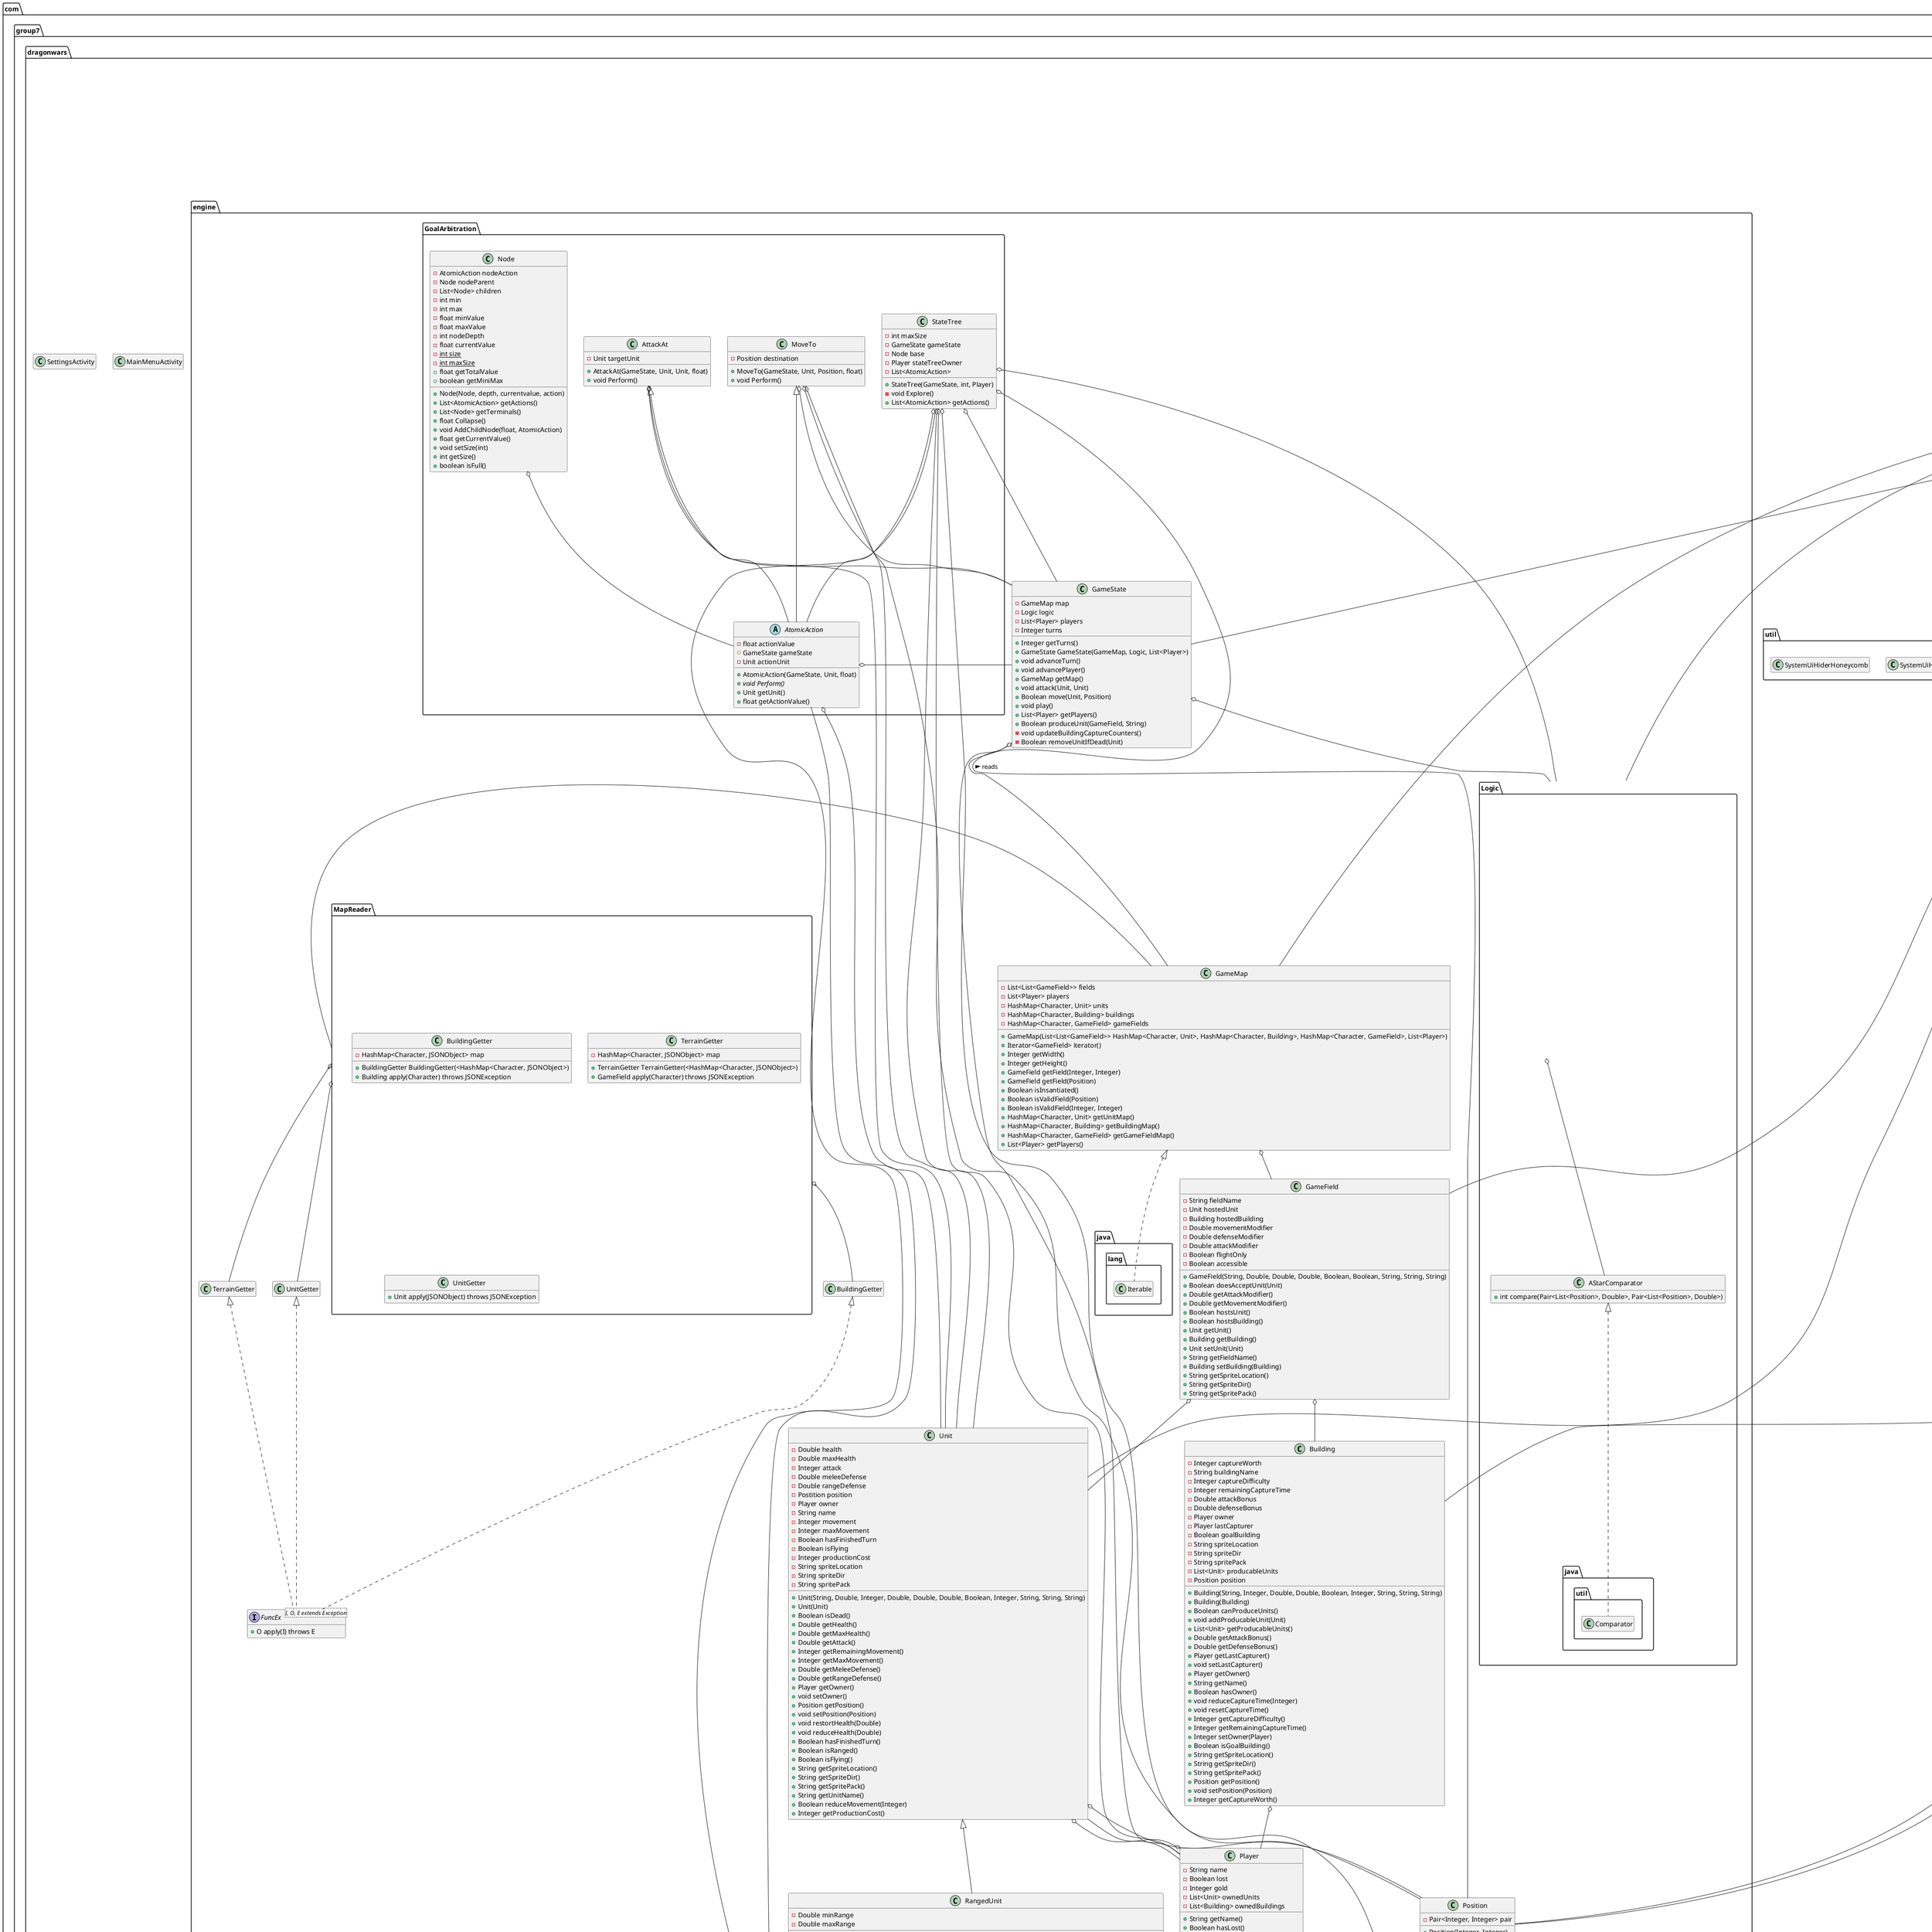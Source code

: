 @startuml

package android.app #DDDDDD {
      class Activity
}

package android.util #DDDDDD {
      class AttributeSet
      class Log
      interface AttributeSet
}

package android.view #DDDDDD {
      class GestureDetector
      class Window
      class WindowManager
      class MotionEvent
      interface SurfaceHolder
      
      namespace GestureDetector {
            interface OnDoubleTapListener
            interface OnGestureListener
      }

      namespace SurfaceHolder {
            interface Callback
      }

      namespace WindowManager {
            class LayoutParams
      }
}

package android.widget #DDDDDD {
      class Toast
}

package android.graphics #DDDDDD {
      class Bitmap
      class Paint
      class Canvas
      class RectF
      class Rect

      namespace Paint {
            enum Style
      }
}

package android.os #DDDDDD {
      class Bundle
}

package android.content #DDDDDD {
      class Context
}

package android.content.res #DDDDDD {
      class Configuration
}

package com.group7.dragonwars {
      GameActivity <|-- android.app.Activity
      GameActivity o-- android.os.Bundle
      GameActivity o-- android.view.Window
      GameActivity o-- android.view.WindowManager.LayoutParams
      GameActivity o-- com.group7.dragonwars.util.SystemUiHider      

      class GameActivity {
            -String TAG {static}
            -Integer orientation
            -Boolean orientationChanged
            +void onCreate(Bundle)
      }


      class MainMenuActivity
      class SettingsActivity

      namespace GameActivity {
            GameView <|-- android.view.SurfaceView
            GameView <|.. android.view.SurfaceHolder
            GameView <|.. android.view.SurfaceHolder.Callback
            GameView <|.. android.view.GestureDetector
            GameView <|.. android.view.GestureDetector.OnGestureListener
            GameView <|.. android.view.GestureDetector.OnDoubleTapListener
            GameView o-- android.graphics.Bitmap
            GameView o-- com.group7.dragonwars.engine.GameState
            GameView o-- com.group7.dragonwars.engine.Logic
            GameView o-- com.group7.dragonwars.engine.GameMap
            GameView o-- com.group7.dragonwars.engine.Position
            GameView o-- com.group7.dragonwars.GameActivity.FloatPair
            GameView o-- android.view.GestureDetector
            GameView o-- com.group7.dragonwars.GameActivity.DrawingThread
            GameView o-- android.graphics.Paint
            GameView o-- android.content.Context
            GameView o-- java.util.HashMap
            GameView o-- java.util.ArrayList
            GameView o-- com.group7.dragonwars.engine.GameField
            GameView o-- com.group7.dragonwars.engine.Unit
            GameView o-- com.group7.dragonwars.engine.Building
            GameView o-- com.group7.dragonwars.engine.Position
            GameView o-- org.json.JSONException
            GameView o-- android.util.AttributeSet
            GameView o-- java.util.Map.Entry
            GameView o-- android.graphics.Paint.Style
            GameView o-- java.io.BufferedReader
            GameView o-- java.io.InputStreamReader
            GameView o-- java.io.FileNotFoundException
            GameView o-- java.io.IOException
            GameView o-- java.lang.InterruptedException
            GameView o-- android.graphics.RectF
            GameView o-- android.graphics.Rect            
            GameView o-- android.graphics.Canvas
            GameView o-- android.content.res.Configuration
            GameView o-- android.view.MotionEvent
            
            DrawingThread <|-- java.lang.Thread
            DrawingThread o-- android.graphics.Canvas
            DrawingThread o-- android.view.SurfaceHolder
            DrawingThread o-- android.content.Context
            DrawingThread o-- GameView
            
            FloatPair o-- com.group7.dragonwars.engine.Pair

            class GameView {
                  -String TAG
                  -Bitmap bm
                  -GameState state
                  -Logic logic
                  -GameMap map
                  -Position selected
                  -FloatPair scroll_offset
                  -GestureDetector gesture_detector
                  -DrawingThread dt
                  -Paint circle_paint
                  -Paint move_high_paint
                  -boolean unit_selected
                  -Context context
                  -HashMap<String, HashMap<String, Bitmap>> graphics
                  -Integer orientation
                  -int tilesize
                  -GameField lastField
                  -Unit lastUnit
                  -List<Position> lastDestinations
                  +GameView(Context, AttributeSet)
                  -List<String> readFile(int)
                  +void setMap(GameMap)
                  +void surfaceChanged(SurfaceHolder, int, int, int)
                  +void surfaceCreated(SurfaceHolder)
                  +void surfaceDestrayed(SurfaceHolder)
                  +boolean onTouchEvent(MotionEvent)
                  +RectF getSquare()
                  +void doDraw(Canvas)
                  +float getMapDrawWidth()
                  +float getMapDrawHeight()
                  +void drawInfoBox(Canvas, Unit, GameField, boolean)
                  +boolean onDown(MotionEvent)
                  +boolean onFling(MotionEvent, MotionEvent, float, float)
                  +void onLongPress(MotionEvent)
                  +void onShowPress(MotionEvent)
                  +boolean onSingleTapUp(MotionEvent)
                  +boolean onDoubleTap(MotionEvent)
                  +boolean onDoubleTapEvent(MotionEvent)
                  +boolean onSingleTapConfirmed(MotionEvent)
                  +boolean onScroll(MotionEvent, MotionEvent, float, float)
            }

            class DrawingThread {
                  -boolean run
                  -Canvas canvas
                  -SurfaceHolder surfaceHolder
                  -Context context
                  -GameView gview
                  +DrawingThread(SurfaceHolder, Context, GameView)
                  -void setRunning(boolean)
                  +void run()
            }

            class FloatPair {
                  -Pair<Float, Float> pair
                  +FloatPair(Float, Float)
                  +Float getX()
                  +Float getY
            }
      }
}

package com.group7.dragonwars.util {
      class SystemUiHiderBase
      class SystemUiHiderHoneycomb
      class SystemUiHider
}

package com.group7.dragonwars.engine.GoalArbitration {
      AtomicAction o-- com.group7.dragonwars.engine.GameState
      AtomicAction o-- com.group7.dragonwars.engine.Unit
      AttackAt o-- com.group7.dragonwars.engine.GameState
      AttackAt o-- com.group7.dragonwars.engine.Unit
      AttackAt <|-- AtomicAction
      MoveTo o-- com.group7.dragonwars.engine.GameState
      MoveTo o-- com.group7.dragonwars.engine.Position
      MoveTo o-- com.group7.dragonwars.engine.Unit
      MoveTo <|-- AtomicAction      
      Node o-- AtomicAction
      StateTree o-- com.group7.dragonwars.engine.GameState
      StateTree o-- com.group7.dragonwars.engine.Logic
      StateTree o-- com.group7.dragonwars.engine.Pair
      StateTree o-- com.group7.dragonwars.engine.Player
      StateTree o-- com.group7.dragonwars.engine.Position
      StateTree o-- com.group7.dragonwars.engine.Unit
      StateTree o-- AtomicAction

      abstract class AtomicAction {
            -float actionValue
            #GameState gameState
            -Unit actionUnit
            +AtomicAction(GameState, Unit, float)
            +void Perform() {abstract}
            +Unit getUnit()
            +float getActionValue()
      }

      class AttackAt {
            -Unit targetUnit
            +AttackAt(GameState, Unit, Unit, float)
            +void Perform()
      }

      class MoveTo {
            -Position destination
            +MoveTo(GameState, Unit, Position, float)
            +void Perform()
      }

      class Node {
            -AtomicAction nodeAction
            -Node nodeParent
            -List<Node> children
            -int min
            -int max
            -float minValue
            -float maxValue
            -int nodeDepth
            -float currentValue
            -int size {static}
            -int maxSize {static}
            +Node(Node, depth, currentvalue, action)
            +List<AtomicAction> getActions()
            +List<Node> getTerminals()
            +float Collapse()
            +void AddChildNode(float, AtomicAction)
            +float getTotalValue
            +float getCurrentValue()
            +boolean getMiniMax
            +void setSize(int)
            +int getSize()
            +boolean isFull()
      }

      class StateTree {
            -int maxSize
            -GameState gameState
            -Node base
            -Player stateTreeOwner
            -List<AtomicAction>
            +StateTree(GameState, int, Player)
            -void Explore()
            +List<AtomicAction> getActions()
      }

      
}

package com.group7.dragonwars.engine {
      GameState o-- GameMap
      GameState o-- Logic
      GameState o-- Player
      Building o-- Player
      MapReader - GameMap : reads >
      GameMap o-- GameField
      GameMap <|.. java.lang.Iterable
      GameField o-- Building
      GameField o-- Unit
      Position o-- Pair
      Unit o-- Position
      Unit o-- Player
      Player o-- Unit
      Player <|-- PlayerAI
      PlayerAI o-- com.group7.dragonwars.engine.GoalArbitration.AtomicAction
      PlayerAI o-- com.group7.dragonwars.engine.GoalArbitration.StateTree
      Unit <|-- RangedUnit
      BuildingGetter <|.. FuncEx
      UnitGetter <|.. FuncEx
      TerrainGetter <|.. FuncEx

      class GameState {
            -GameMap map
            -Logic logic
            -List<Player> players
            -Integer turns
            +Integer getTurns()
            +GameState GameState(GameMap, Logic, List<Player>)
            +void advanceTurn()
            +void advancePlayer()
            +GameMap getMap()
            +void attack(Unit, Unit)
            +Boolean move(Unit, Position)
            +void play()
            +List<Player> getPlayers()
            +Boolean produceUnit(GameField, String)
            -void updateBuildingCaptureCounters()
            -Boolean removeUnitIfDead(Unit)
      }

      class GameMap {
            -List<List<GameField>> fields
            -List<Player> players
            -HashMap<Character, Unit> units
            -HashMap<Character, Building> buildings
            -HashMap<Character, GameField> gameFields
            +GameMap(List<List<GameField>> HashMap<Character, Unit>, HashMap<Character, Building>, HashMap<Character, GameField>, List<Player>)
            +Iterator<GameField> iterator()
            +Integer getWidth()
            +Integer getHeight()
            +GameField getField(Integer, Integer)
            +GameField getField(Position)
            +Boolean isInsantiated()
            +Boolean isValidField(Position)
            +Boolean isValidField(Integer, Integer)
            +HashMap<Character, Unit> getUnitMap()
            +HashMap<Character, Building> getBuildingMap()
            +HashMap<Character, GameField> getGameFieldMap()
            +List<Player> getPlayers()
      }


      class Position {
            -Pair<Integer, Integer> pair
            +Position(Integer, Integer)
            +Integer getX()
            +Integer getY()
      }

      class MapReader {
            -String TAG {static}
            +GameMap readMap(List<String>) {static}
            -List<List<O>> listifyJSONArray(FuncEx<Character, O, JSONException>) {static}
            -void setBuildings(List<List<GameField>>, List<Player>, HashMap<Character, Unit>, HashMap<Character, Building>, JSONArray) {static}
            -void spawnUnits(List<List<GameField>>, List<Player>, HashMap<Character, Unit>, JSONArray) {static}
            -List<O> map(FuncEx<I, O, E extends Exception>, List<I>) throws E {static}
      }


      interface FuncEx<I, O, E extends Exception> {
            +O apply(I) throws E
      }

      class Pair {
            -L left
            -R right
            +Pair<L, R>
            +L getLeft()
            +R getRight()
      }

      namespace MapReader {
            com.group7.dragonwars.engine.MapReader o-- BuildingGetter
            com.group7.dragonwars.engine.MapReader o-- TerrainGetter
            com.group7.dragonwars.engine.MapReader o-- UnitGetter
      
            class BuildingGetter {
                  -HashMap<Character, JSONObject> map
                  +BuildingGetter BuildingGetter(<HashMap<Character, JSONObject>)
                  +Building apply(Character) throws JSONException
            }

            class TerrainGetter {
                  -HashMap<Character, JSONObject> map
                  +TerrainGetter TerrainGetter(<HashMap<Character, JSONObject>)
                  +GameField apply(Character) throws JSONException
            }

            class UnitGetter {
                  +Unit apply(JSONObject) throws JSONException
            }
      }

      class Unit {	 
            -Double health
            -Double maxHealth
            -Integer attack
            -Double meleeDefense
            -Double rangeDefense
            -Postition position
            -Player owner
            -String name
            -Integer movement
            -Integer maxMovement
            -Boolean hasFinishedTurn
            -Boolean isFlying
            -Integer productionCost
            -String spriteLocation
            -String spriteDir
            -String spritePack
            +Unit(String, Double, Integer, Double, Double, Double, Boolean, Integer, String, String, String)
            +Unit(Unit)
            +Boolean isDead()
            +Double getHealth()
            +Double getMaxHealth()
            +Double getAttack()
            +Integer getRemainingMovement()			 	 
            +Integer getMaxMovement()			 	 
            +Double getMeleeDefense()
            +Double getRangeDefense()
            +Player getOwner()
            +void setOwner()
            +Position getPosition()
            +void setPosition(Position)
            +void restortHealth(Double)
            +void reduceHealth(Double)
            +Boolean hasFinishedTurn()
            +Boolean isRanged()
            +Boolean isFlying()
            +String getSpriteLocation()
            +String getSpriteDir()
            +String getSpritePack()
            +String getUnitName()
            +Boolean reduceMovement(Integer)
            +Integer getProductionCost()
      }

      class RangedUnit {
            -Double minRange
            -Double maxRange
            +RangedUnit(String, Double, Integer, Double, Double, Double, Double, Double, Boolean, Integer, String, String, String)
            +Double getMinRange()
            +Double getMaxRange()
      }

      class Logic {
            -String TAG {static}
            +List<Position> findPath(GameMap, Unit, Position)
            +Integer calculateMovementCost(GameMap, Unit, List<Position>)
            +List<Position> destinations(GameMap, Unit)
            +Pair<Double, Double> calculateDamage(GameMap, Unit, Unit)
            +Double calculateRawDamage(GameMap, Unit, Unit)
            +Double calculateCounterDamage(GameMap, Unit, Unit)
            -Double calculateTheoreticalCounterDamage(GameMap, Unit, Unit, Double)
            -List<Position> AStar(GameMap, Unit, Position)
            -List<Position> getAdjacentPositions(Position)
            -Double getMovementCost(GameMap, Unit, Position)
            +Set<Position> getAttackableUnitPositions(GameMap, Unit)
            -Set<Position> getAttackableFields(GameMap, Unit)
            -Set<Position> getPositionsInRange(GameMap, Position, Double, Double)
            -Integer getManhattanDistance(Position, Position)
            -Pair<Integer, Integer> getDistanceAway(Position, Position)
      }


      namespace Logic {
            com.group7.dragonwars.engine.Logic o-- AStarComparator
            AStarComparator <|.. java.util.Comparator


            class AStarComparator {
                  +int compare(Pair<List<Position>, Double>, Pair<List<Position>, Double>)
            }            
      }


      class Player {
            -String name
            -Boolean lost
            -Integer gold
            -List<Unit> ownedUnits
            -List<Building> ownedBuildings
            +String getName()
            +Boolean hasLost()
            +Boolean hasMoveableUnits()
            +void removeUnit(unit)
            +List<Unit> getOwnedUnits()
            +List<Building> getOwnedBuildings()      
            +void addUnit(Unit)
            +void addBuilding(Building)
            +Integer getGoldAmount()
            +void setGouldAmount(Integer)
      }

      class PlayerAI {
            -GameState gameState
            +PlayerAI(String, GameState)
            +void takeTurn()
            -void UpdateActions()
      }

      class Building {
            -Integer captureWorth
            -String buildingName
            -Integer captureDifficulty
            -Integer remainingCaptureTime
            -Double attackBonus
            -Double defenseBonus
            -Player owner
            -Player lastCapturer
            -Boolean goalBuilding
            -String spriteLocation
            -String spriteDir
            -String spritePack
            -List<Unit> producableUnits
            -Position position
            +Building(String, Integer, Double, Double, Boolean, Integer, String, String, String)
            +Building(Building)
            +Boolean canProduceUnits()
            +void addProducableUnit(Unit)
            +List<Unit> getProducableUnits()
            +Double getAttackBonus()
            +Double getDefenseBonus()
            +Player getLastCapturer()
            +void setLastCapturer()
            +Player getOwner()
            +String getName()
            +Boolean hasOwner()
            +void reduceCaptureTime(Integer)
            +void resetCaptureTime()
            +Integer getCaptureDifficulty()
            +Integer getRemainingCaptureTime()
            +Integer setOwner(Player)
            +Boolean isGoalBuilding()
            +String getSpriteLocation()
            +String getSpriteDir()
            +String getSpritePack()
            +Position getPosition()
            +void setPosition(Position)
            +Integer getCaptureWorth()
      }

      class GameField {
            -String fieldName
            -Unit hostedUnit
            -Building hostedBuilding
            -Double movementModifier
            -Double defenseModifier
            -Double attackModifier
            -Boolean flightOnly
            -Boolean accessible
            +GameField(String, Double, Double, Double, Boolean, Boolean, String, String, String)
            +Boolean doesAcceptUnit(Unit)
            +Double getAttackModifier()
            +Double getMovementModifier()
            +Boolean hostsUnit()
            +Boolean hostsBuilding()
            +Unit getUnit()
            +Building getBuilding()
            +Unit setUnit(Unit)
            +String getFieldName()
            +Building setBuilding(Building)
            +String getSpriteLocation()
            +String getSpriteDir()
            +String getSpritePack()
      }

}

package java.util #DDDDDD {
      ArrayList <|.. List
      HashMap <|.. Map

      interface Comparator<T> {
            +int compare(T, T)
      }
      class Map<K, V>
      class HashMap<K, V>
      class ArrayList<T>
      interface List<T>

      namespace Map {
            interface Entry<K, V>
      }
}

package java.io #DDDDDD {
      FileNotFoundException <|-- java.lang.Exception
      InputStreamReader <|-- java.lang.Exception
      
      class BufferedReader
      class InputStreamReader
      class FileNotFoundException
      class IOException
}

package java.lang #DDDDDD {
      InterruptedException <|-- Exception
      
      class Exception
      class Math
      class InterruptedException
      
      interface Iterable<T> {
            +Iterator<T> iterator()
      }	    
}


hide empty members

@enduml